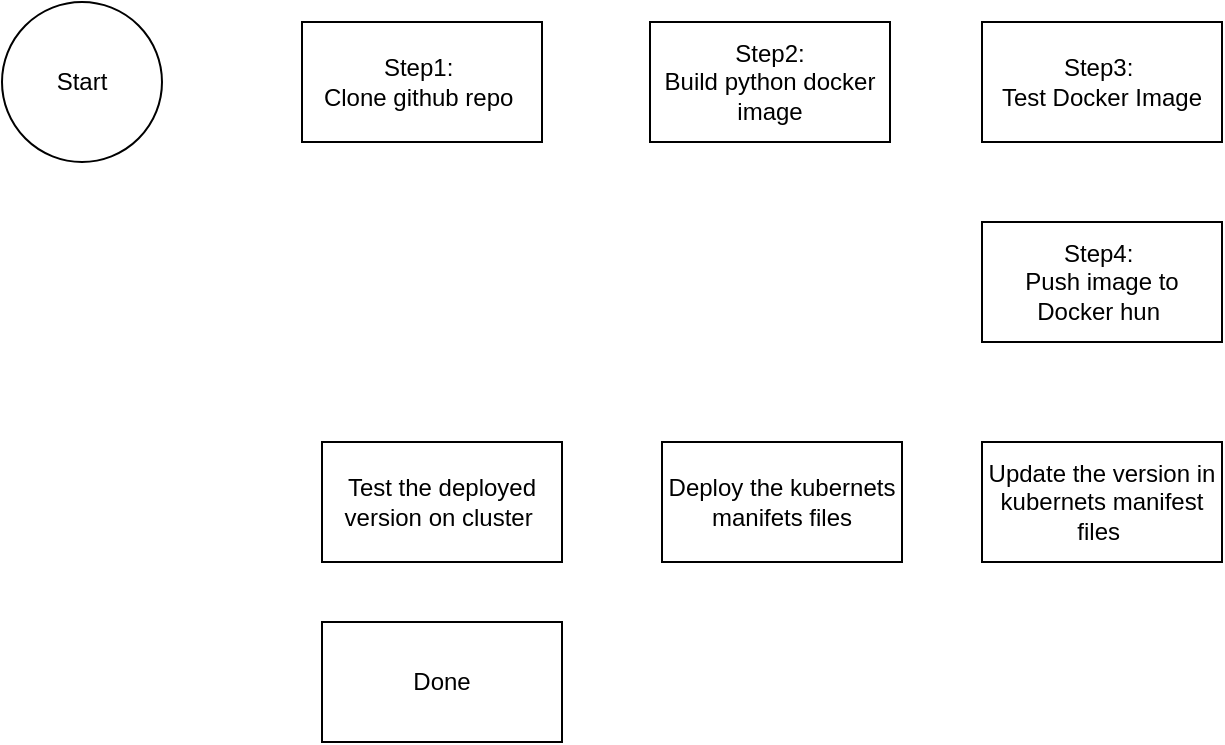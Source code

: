 <mxfile version="15.0.3" type="device"><diagram id="kNzOeNWcuoNqnZmEM3HY" name="Page-1"><mxGraphModel dx="746" dy="386" grid="1" gridSize="10" guides="1" tooltips="1" connect="1" arrows="1" fold="1" page="1" pageScale="1" pageWidth="827" pageHeight="1169" math="0" shadow="0"><root><mxCell id="0"/><mxCell id="1" parent="0"/><mxCell id="ZxClGlNI1E4ZLN59r6C6-1" value="Step1:&amp;nbsp;&lt;br&gt;Clone github repo&amp;nbsp;" style="rounded=0;whiteSpace=wrap;html=1;" vertex="1" parent="1"><mxGeometry x="180" y="60" width="120" height="60" as="geometry"/></mxCell><mxCell id="ZxClGlNI1E4ZLN59r6C6-2" value="Start" style="ellipse;whiteSpace=wrap;html=1;" vertex="1" parent="1"><mxGeometry x="30" y="50" width="80" height="80" as="geometry"/></mxCell><mxCell id="ZxClGlNI1E4ZLN59r6C6-3" value="Step2: &lt;br&gt;Build python docker image" style="rounded=0;whiteSpace=wrap;html=1;" vertex="1" parent="1"><mxGeometry x="354" y="60" width="120" height="60" as="geometry"/></mxCell><mxCell id="ZxClGlNI1E4ZLN59r6C6-4" value="Step3:&amp;nbsp;&lt;br&gt;Test Docker Image" style="rounded=0;whiteSpace=wrap;html=1;" vertex="1" parent="1"><mxGeometry x="520" y="60" width="120" height="60" as="geometry"/></mxCell><mxCell id="ZxClGlNI1E4ZLN59r6C6-5" value="Step4:&amp;nbsp;&lt;br&gt;Push image to Docker hun&amp;nbsp;" style="rounded=0;whiteSpace=wrap;html=1;" vertex="1" parent="1"><mxGeometry x="520" y="160" width="120" height="60" as="geometry"/></mxCell><mxCell id="ZxClGlNI1E4ZLN59r6C6-6" value="Update the version in kubernets manifest files&amp;nbsp;" style="rounded=0;whiteSpace=wrap;html=1;" vertex="1" parent="1"><mxGeometry x="520" y="270" width="120" height="60" as="geometry"/></mxCell><mxCell id="ZxClGlNI1E4ZLN59r6C6-7" value="Test the deployed version on cluster&amp;nbsp;" style="rounded=0;whiteSpace=wrap;html=1;" vertex="1" parent="1"><mxGeometry x="190" y="270" width="120" height="60" as="geometry"/></mxCell><mxCell id="ZxClGlNI1E4ZLN59r6C6-8" value="Deploy the kubernets manifets files" style="rounded=0;whiteSpace=wrap;html=1;" vertex="1" parent="1"><mxGeometry x="360" y="270" width="120" height="60" as="geometry"/></mxCell><mxCell id="ZxClGlNI1E4ZLN59r6C6-10" value="Done" style="rounded=0;whiteSpace=wrap;html=1;" vertex="1" parent="1"><mxGeometry x="190" y="360" width="120" height="60" as="geometry"/></mxCell></root></mxGraphModel></diagram></mxfile>